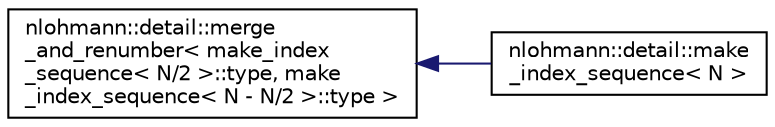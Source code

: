 digraph "Graphical Class Hierarchy"
{
  edge [fontname="Helvetica",fontsize="10",labelfontname="Helvetica",labelfontsize="10"];
  node [fontname="Helvetica",fontsize="10",shape=record];
  rankdir="LR";
  Node0 [label="nlohmann::detail::merge\l_and_renumber\< make_index\l_sequence\< N/2 \>::type, make\l_index_sequence\< N - N/2 \>::type \>",height=0.2,width=0.4,color="black", fillcolor="white", style="filled",URL="$structnlohmann_1_1detail_1_1merge__and__renumber.html"];
  Node0 -> Node1 [dir="back",color="midnightblue",fontsize="10",style="solid",fontname="Helvetica"];
  Node1 [label="nlohmann::detail::make\l_index_sequence\< N \>",height=0.2,width=0.4,color="black", fillcolor="white", style="filled",URL="$structnlohmann_1_1detail_1_1make__index__sequence.html"];
}
